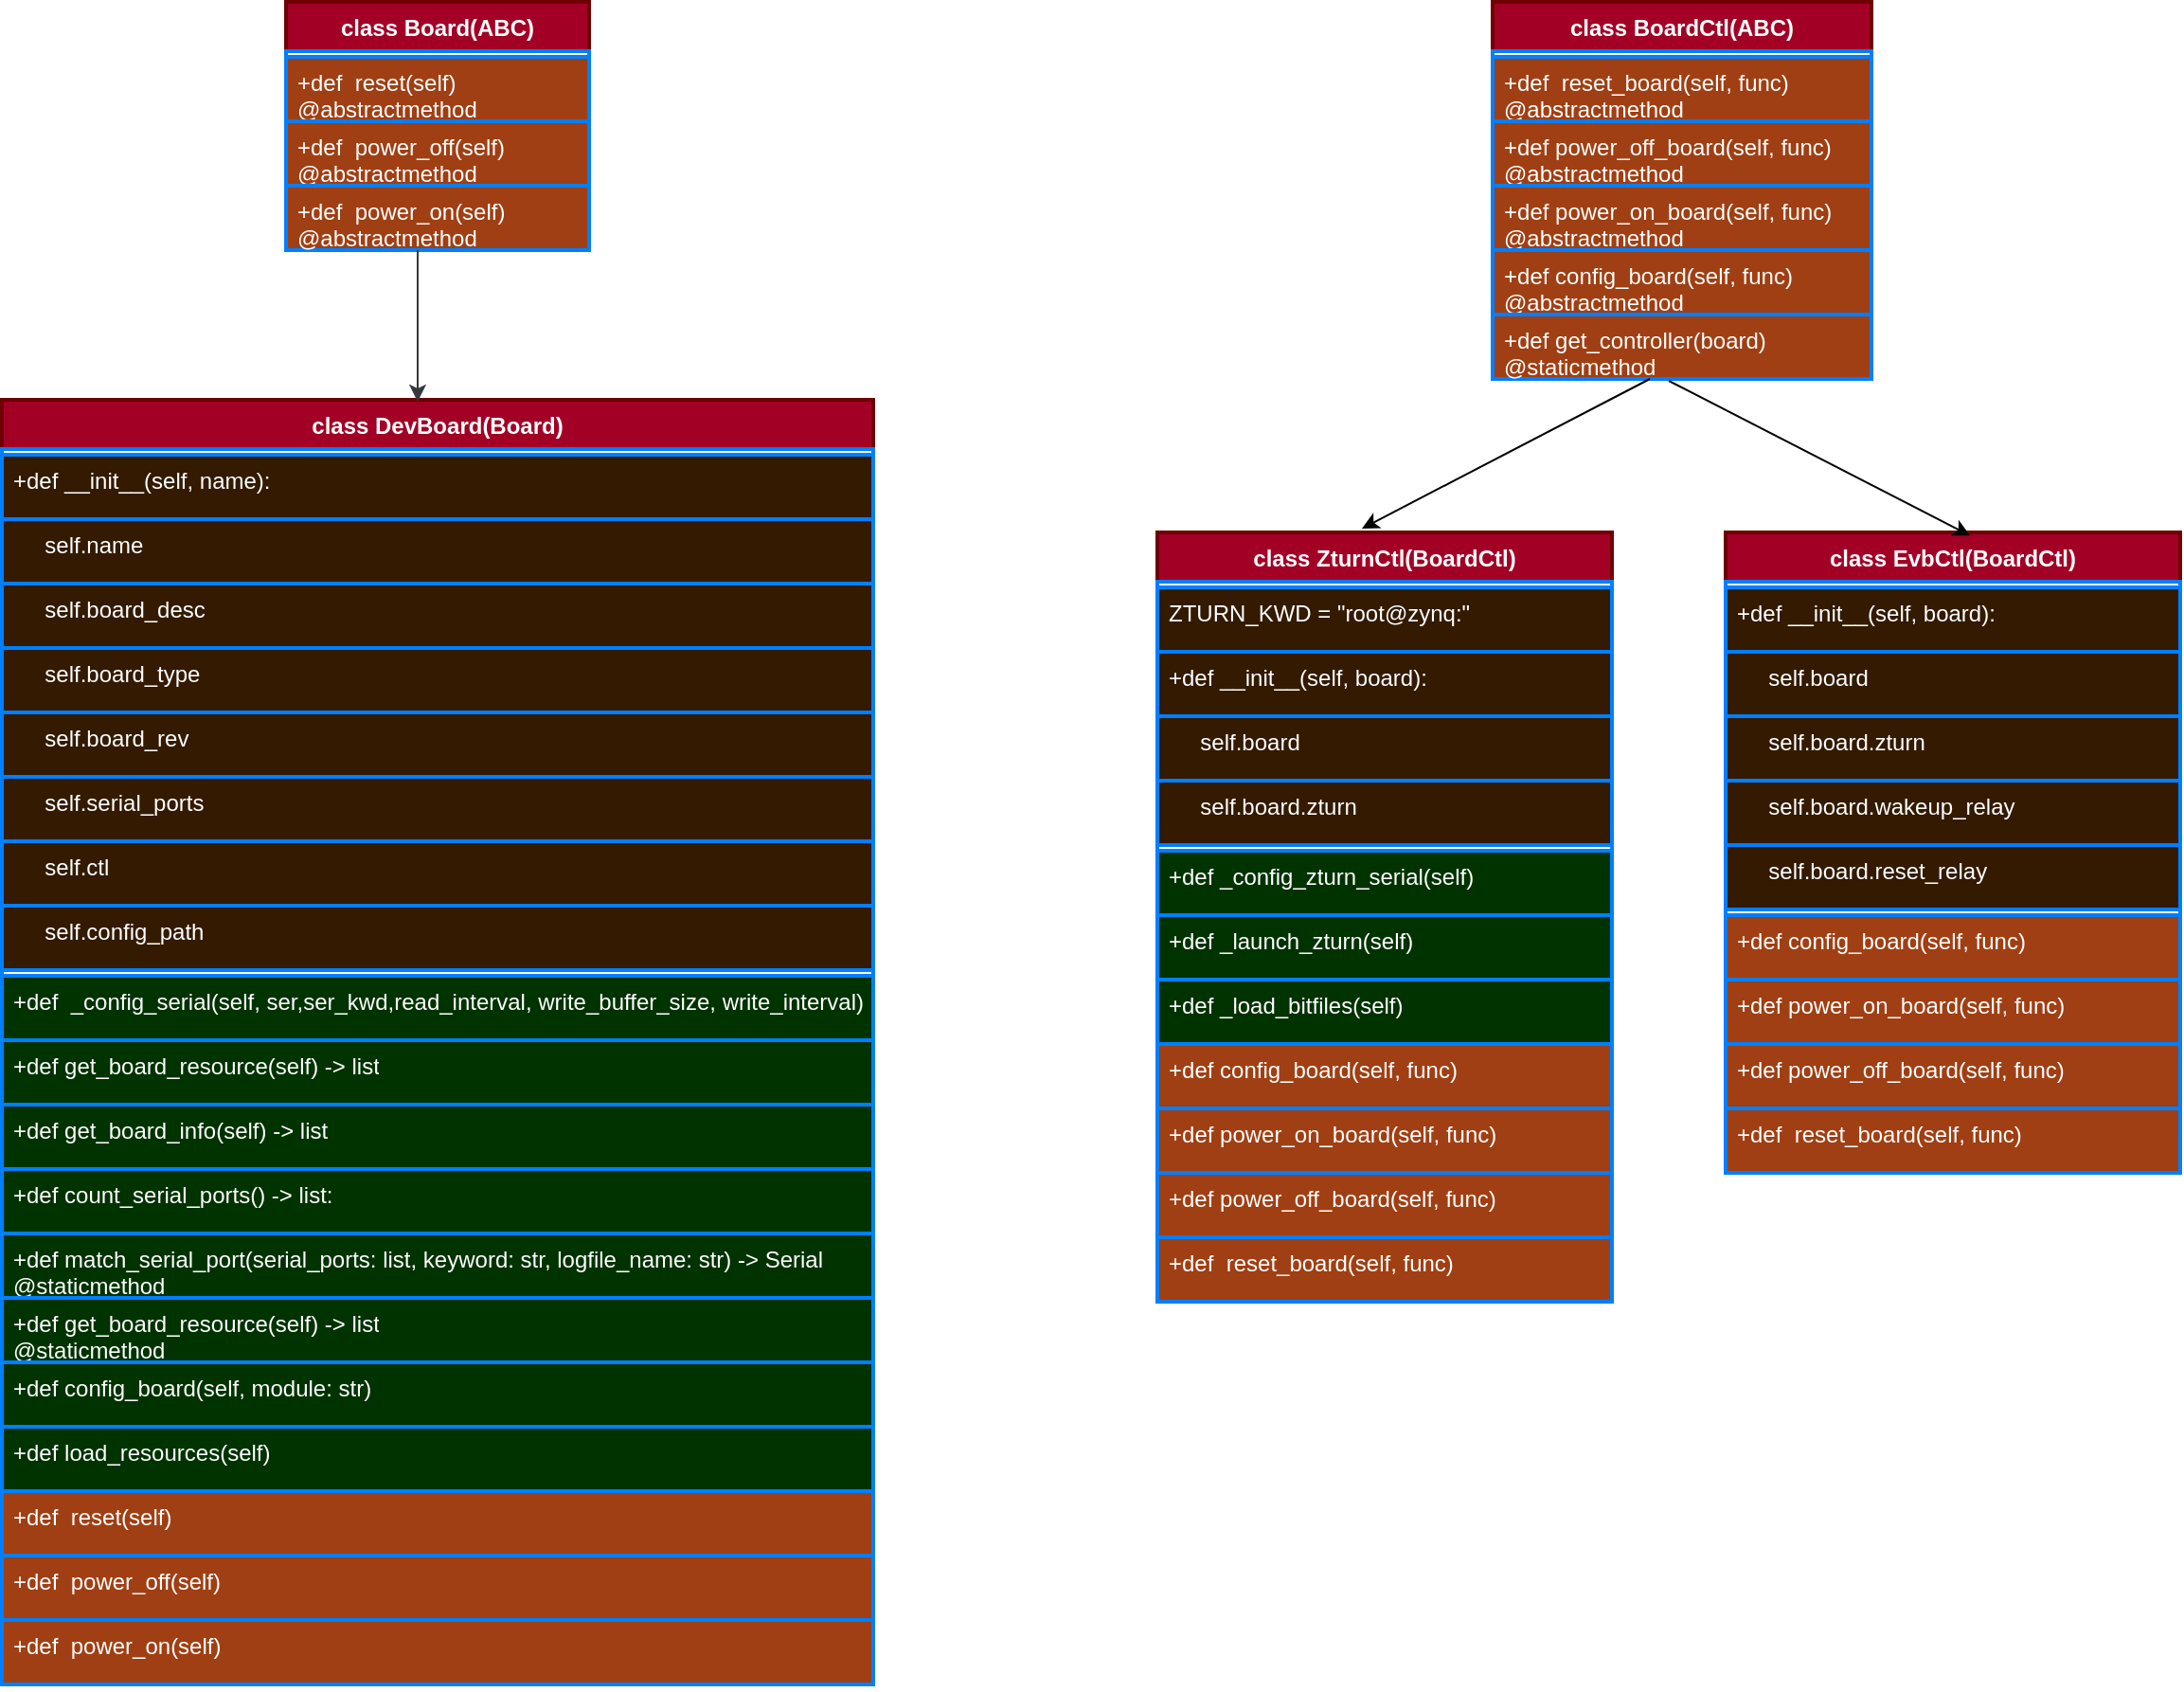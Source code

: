<mxfile version="22.1.16" type="github">
  <diagram id="C5RBs43oDa-KdzZeNtuy" name="Page-1">
    <mxGraphModel dx="2199" dy="745" grid="1" gridSize="10" guides="1" tooltips="1" connect="1" arrows="1" fold="1" page="1" pageScale="1" pageWidth="827" pageHeight="1169" math="0" shadow="0">
      <root>
        <mxCell id="WIyWlLk6GJQsqaUBKTNV-0" />
        <mxCell id="WIyWlLk6GJQsqaUBKTNV-1" parent="WIyWlLk6GJQsqaUBKTNV-0" />
        <mxCell id="do9_wxUMpQGBXien9zyn-5" value="class Board(ABC)" style="swimlane;fontStyle=1;align=center;verticalAlign=top;childLayout=stackLayout;horizontal=1;startSize=26;horizontalStack=0;resizeParent=1;resizeParentMax=0;resizeLast=0;collapsible=1;marginBottom=0;whiteSpace=wrap;html=1;fillColor=#a20025;fontColor=#ffffff;strokeColor=#6F0000;strokeWidth=2;" vertex="1" parent="WIyWlLk6GJQsqaUBKTNV-1">
          <mxGeometry x="-10" y="10" width="160" height="131" as="geometry" />
        </mxCell>
        <mxCell id="do9_wxUMpQGBXien9zyn-38" value="" style="text;strokeColor=#007FFF;fillColor=none;align=left;verticalAlign=top;spacingLeft=4;spacingRight=4;overflow=hidden;rotatable=0;points=[[0,0.5],[1,0.5]];portConstraint=eastwest;whiteSpace=wrap;html=1;strokeWidth=2;" vertex="1" parent="do9_wxUMpQGBXien9zyn-5">
          <mxGeometry y="26" width="160" height="3" as="geometry" />
        </mxCell>
        <mxCell id="do9_wxUMpQGBXien9zyn-6" value="+def&amp;nbsp; reset(self)&amp;nbsp; &amp;nbsp; &amp;nbsp; @abstractmethod" style="text;strokeColor=#007FFF;fillColor=#A03F13;align=left;verticalAlign=top;spacingLeft=4;spacingRight=4;overflow=hidden;rotatable=0;points=[[0,0.5],[1,0.5]];portConstraint=eastwest;whiteSpace=wrap;html=1;fontColor=#FFFFFF;strokeWidth=2;" vertex="1" parent="do9_wxUMpQGBXien9zyn-5">
          <mxGeometry y="29" width="160" height="34" as="geometry" />
        </mxCell>
        <mxCell id="do9_wxUMpQGBXien9zyn-11" value="+def&amp;nbsp;&amp;nbsp;power_off&lt;span style=&quot;background-color: initial;&quot;&gt;(self)&amp;nbsp; &amp;nbsp; &amp;nbsp; @abstractmethod&lt;/span&gt;" style="text;strokeColor=#007FFF;fillColor=#A03F13;align=left;verticalAlign=top;spacingLeft=4;spacingRight=4;overflow=hidden;rotatable=0;points=[[0,0.5],[1,0.5]];portConstraint=eastwest;whiteSpace=wrap;html=1;fontColor=#FFFFFF;strokeWidth=2;" vertex="1" parent="do9_wxUMpQGBXien9zyn-5">
          <mxGeometry y="63" width="160" height="34" as="geometry" />
        </mxCell>
        <mxCell id="do9_wxUMpQGBXien9zyn-12" value="+def&amp;nbsp;&amp;nbsp;power_on&lt;span style=&quot;background-color: initial;&quot;&gt;(self)&amp;nbsp; &amp;nbsp; &amp;nbsp; @abstractmethod&lt;/span&gt;" style="text;strokeColor=#007FFF;fillColor=#A03F13;align=left;verticalAlign=top;spacingLeft=4;spacingRight=4;overflow=hidden;rotatable=0;points=[[0,0.5],[1,0.5]];portConstraint=eastwest;whiteSpace=wrap;html=1;fontColor=#FFFFFF;strokeWidth=2;" vertex="1" parent="do9_wxUMpQGBXien9zyn-5">
          <mxGeometry y="97" width="160" height="34" as="geometry" />
        </mxCell>
        <mxCell id="do9_wxUMpQGBXien9zyn-14" value="class DevBoard(Board&lt;span style=&quot;background-color: initial;&quot;&gt;)&lt;/span&gt;" style="swimlane;fontStyle=1;align=center;verticalAlign=top;childLayout=stackLayout;horizontal=1;startSize=26;horizontalStack=0;resizeParent=1;resizeParentMax=0;resizeLast=0;collapsible=1;marginBottom=0;whiteSpace=wrap;html=1;fillColor=#a20025;fontColor=#ffffff;strokeColor=#6F0000;strokeWidth=2;" vertex="1" parent="WIyWlLk6GJQsqaUBKTNV-1">
          <mxGeometry x="-160" y="220" width="460" height="678" as="geometry">
            <mxRectangle x="100" y="230" width="170" height="30" as="alternateBounds" />
          </mxGeometry>
        </mxCell>
        <mxCell id="do9_wxUMpQGBXien9zyn-34" value="" style="text;strokeColor=#007FFF;fillColor=none;align=left;verticalAlign=top;spacingLeft=4;spacingRight=4;overflow=hidden;rotatable=0;points=[[0,0.5],[1,0.5]];portConstraint=eastwest;whiteSpace=wrap;html=1;strokeWidth=2;" vertex="1" parent="do9_wxUMpQGBXien9zyn-14">
          <mxGeometry y="26" width="460" height="3" as="geometry" />
        </mxCell>
        <mxCell id="do9_wxUMpQGBXien9zyn-15" value="+def __init__(self, name&lt;span style=&quot;background-color: initial;&quot;&gt;):&lt;/span&gt;" style="text;strokeColor=#007FFF;fillColor=#331A00;align=left;verticalAlign=top;spacingLeft=4;spacingRight=4;overflow=hidden;rotatable=0;points=[[0,0.5],[1,0.5]];portConstraint=eastwest;whiteSpace=wrap;html=1;fontColor=#ffffff;perimeterSpacing=0;strokeWidth=2;" vertex="1" parent="do9_wxUMpQGBXien9zyn-14">
          <mxGeometry y="29" width="460" height="34" as="geometry" />
        </mxCell>
        <mxCell id="do9_wxUMpQGBXien9zyn-19" value="&amp;nbsp; &amp;nbsp; &amp;nbsp;self.name" style="text;strokeColor=#007FFF;fillColor=#331A00;align=left;verticalAlign=top;spacingLeft=4;spacingRight=4;overflow=hidden;rotatable=0;points=[[0,0.5],[1,0.5]];portConstraint=eastwest;whiteSpace=wrap;html=1;fontColor=#ffffff;fillStyle=auto;gradientColor=none;strokeWidth=2;" vertex="1" parent="do9_wxUMpQGBXien9zyn-14">
          <mxGeometry y="63" width="460" height="34" as="geometry" />
        </mxCell>
        <mxCell id="do9_wxUMpQGBXien9zyn-24" value="&amp;nbsp; &amp;nbsp; &amp;nbsp;self.board_desc" style="text;strokeColor=#007FFF;fillColor=#331A00;align=left;verticalAlign=top;spacingLeft=4;spacingRight=4;overflow=hidden;rotatable=0;points=[[0,0.5],[1,0.5]];portConstraint=eastwest;whiteSpace=wrap;html=1;fontColor=#ffffff;strokeWidth=2;" vertex="1" parent="do9_wxUMpQGBXien9zyn-14">
          <mxGeometry y="97" width="460" height="34" as="geometry" />
        </mxCell>
        <mxCell id="do9_wxUMpQGBXien9zyn-23" value="&amp;nbsp; &amp;nbsp; &amp;nbsp;self.board_type" style="text;strokeColor=#007FFF;fillColor=#331A00;align=left;verticalAlign=top;spacingLeft=4;spacingRight=4;overflow=hidden;rotatable=0;points=[[0,0.5],[1,0.5]];portConstraint=eastwest;whiteSpace=wrap;html=1;fontColor=#ffffff;strokeWidth=2;" vertex="1" parent="do9_wxUMpQGBXien9zyn-14">
          <mxGeometry y="131" width="460" height="34" as="geometry" />
        </mxCell>
        <mxCell id="do9_wxUMpQGBXien9zyn-25" value="&amp;nbsp; &amp;nbsp; &amp;nbsp;self.board_rev" style="text;strokeColor=#007FFF;fillColor=#331A00;align=left;verticalAlign=top;spacingLeft=4;spacingRight=4;overflow=hidden;rotatable=0;points=[[0,0.5],[1,0.5]];portConstraint=eastwest;whiteSpace=wrap;html=1;fontColor=#ffffff;strokeWidth=2;" vertex="1" parent="do9_wxUMpQGBXien9zyn-14">
          <mxGeometry y="165" width="460" height="34" as="geometry" />
        </mxCell>
        <mxCell id="do9_wxUMpQGBXien9zyn-22" value="&amp;nbsp; &amp;nbsp; &amp;nbsp;self.serial_ports" style="text;strokeColor=#007FFF;fillColor=#331A00;align=left;verticalAlign=top;spacingLeft=4;spacingRight=4;overflow=hidden;rotatable=0;points=[[0,0.5],[1,0.5]];portConstraint=eastwest;whiteSpace=wrap;html=1;fontColor=#ffffff;strokeWidth=2;" vertex="1" parent="do9_wxUMpQGBXien9zyn-14">
          <mxGeometry y="199" width="460" height="34" as="geometry" />
        </mxCell>
        <mxCell id="do9_wxUMpQGBXien9zyn-21" value="&amp;nbsp; &amp;nbsp; &amp;nbsp;self.ctl" style="text;strokeColor=#007FFF;fillColor=#331A00;align=left;verticalAlign=top;spacingLeft=4;spacingRight=4;overflow=hidden;rotatable=0;points=[[0,0.5],[1,0.5]];portConstraint=eastwest;whiteSpace=wrap;html=1;fontColor=#ffffff;strokeWidth=2;" vertex="1" parent="do9_wxUMpQGBXien9zyn-14">
          <mxGeometry y="233" width="460" height="34" as="geometry" />
        </mxCell>
        <mxCell id="do9_wxUMpQGBXien9zyn-26" value="&amp;nbsp; &amp;nbsp; &amp;nbsp;self.config_path" style="text;strokeColor=#007FFF;fillColor=#331A00;align=left;verticalAlign=top;spacingLeft=4;spacingRight=4;overflow=hidden;rotatable=0;points=[[0,0.5],[1,0.5]];portConstraint=eastwest;whiteSpace=wrap;html=1;fontColor=#ffffff;strokeWidth=2;" vertex="1" parent="do9_wxUMpQGBXien9zyn-14">
          <mxGeometry y="267" width="460" height="34" as="geometry" />
        </mxCell>
        <mxCell id="do9_wxUMpQGBXien9zyn-33" value="" style="text;strokeColor=#007FFF;fillColor=none;align=left;verticalAlign=top;spacingLeft=4;spacingRight=4;overflow=hidden;rotatable=0;points=[[0,0.5],[1,0.5]];portConstraint=eastwest;whiteSpace=wrap;html=1;strokeWidth=2;spacing=1;" vertex="1" parent="do9_wxUMpQGBXien9zyn-14">
          <mxGeometry y="301" width="460" height="3" as="geometry" />
        </mxCell>
        <mxCell id="do9_wxUMpQGBXien9zyn-16" value="+def&amp;nbsp;&amp;nbsp;_config_serial(self, ser,ser_kwd,read_interval, write_buffer_size,&amp;nbsp;&lt;span style=&quot;background-color: initial;&quot;&gt;write_interval)&lt;/span&gt;&lt;span style=&quot;background-color: initial;&quot;&gt;&lt;br&gt;&lt;/span&gt;" style="text;strokeColor=#007FFF;fillColor=#003300;align=left;verticalAlign=top;spacingLeft=4;spacingRight=4;overflow=hidden;rotatable=0;points=[[0,0.5],[1,0.5]];portConstraint=eastwest;whiteSpace=wrap;html=1;fontColor=#FFFFFF;strokeWidth=2;" vertex="1" parent="do9_wxUMpQGBXien9zyn-14">
          <mxGeometry y="304" width="460" height="34" as="geometry" />
        </mxCell>
        <mxCell id="do9_wxUMpQGBXien9zyn-28" value="+def get_board_resource(self) -&amp;gt; list" style="text;strokeColor=#007FFF;fillColor=#003300;align=left;verticalAlign=top;spacingLeft=4;spacingRight=4;overflow=hidden;rotatable=0;points=[[0,0.5],[1,0.5]];portConstraint=eastwest;whiteSpace=wrap;html=1;fontColor=#FFFFFF;strokeWidth=2;" vertex="1" parent="do9_wxUMpQGBXien9zyn-14">
          <mxGeometry y="338" width="460" height="34" as="geometry" />
        </mxCell>
        <mxCell id="do9_wxUMpQGBXien9zyn-17" value="+def get_board_info(self) -&amp;gt; list" style="text;strokeColor=#007FFF;fillColor=#003300;align=left;verticalAlign=top;spacingLeft=4;spacingRight=4;overflow=hidden;rotatable=0;points=[[0,0.5],[1,0.5]];portConstraint=eastwest;whiteSpace=wrap;html=1;fontColor=#FFFFFF;labelBackgroundColor=none;labelBorderColor=none;strokeWidth=2;" vertex="1" parent="do9_wxUMpQGBXien9zyn-14">
          <mxGeometry y="372" width="460" height="34" as="geometry" />
        </mxCell>
        <mxCell id="do9_wxUMpQGBXien9zyn-30" value="+def count_serial_ports() -&amp;gt; list:" style="text;strokeColor=#007FFF;fillColor=#003300;align=left;verticalAlign=top;spacingLeft=4;spacingRight=4;overflow=hidden;rotatable=0;points=[[0,0.5],[1,0.5]];portConstraint=eastwest;whiteSpace=wrap;html=1;fontColor=#FFFFFF;strokeWidth=2;" vertex="1" parent="do9_wxUMpQGBXien9zyn-14">
          <mxGeometry y="406" width="460" height="34" as="geometry" />
        </mxCell>
        <mxCell id="do9_wxUMpQGBXien9zyn-31" value="&lt;div&gt;+def match_serial_port(serial_ports: list, keyword: str, logfile_name: str) -&amp;gt; Serial&lt;/div&gt;&lt;div&gt;@staticmethod&lt;br&gt;&lt;/div&gt;" style="text;strokeColor=#007FFF;fillColor=#003300;align=left;verticalAlign=top;spacingLeft=4;spacingRight=4;overflow=hidden;rotatable=0;points=[[0,0.5],[1,0.5]];portConstraint=eastwest;whiteSpace=wrap;html=1;fontColor=#FFFFFF;strokeWidth=2;" vertex="1" parent="do9_wxUMpQGBXien9zyn-14">
          <mxGeometry y="440" width="460" height="34" as="geometry" />
        </mxCell>
        <mxCell id="do9_wxUMpQGBXien9zyn-32" value="+def get_board_resource(self) -&amp;gt; list&lt;br&gt;@staticmethod" style="text;strokeColor=#007FFF;fillColor=#003300;align=left;verticalAlign=top;spacingLeft=4;spacingRight=4;overflow=hidden;rotatable=0;points=[[0,0.5],[1,0.5]];portConstraint=eastwest;whiteSpace=wrap;html=1;fontColor=#FFFFFF;strokeWidth=2;" vertex="1" parent="do9_wxUMpQGBXien9zyn-14">
          <mxGeometry y="474" width="460" height="34" as="geometry" />
        </mxCell>
        <mxCell id="do9_wxUMpQGBXien9zyn-39" value="+def config_board(self, module: str)" style="text;strokeColor=#007FFF;fillColor=#003300;align=left;verticalAlign=top;spacingLeft=4;spacingRight=4;overflow=hidden;rotatable=0;points=[[0,0.5],[1,0.5]];portConstraint=eastwest;whiteSpace=wrap;html=1;fontColor=#FFFFFF;strokeWidth=2;" vertex="1" parent="do9_wxUMpQGBXien9zyn-14">
          <mxGeometry y="508" width="460" height="34" as="geometry" />
        </mxCell>
        <mxCell id="do9_wxUMpQGBXien9zyn-40" value="+def load_resources(self)" style="text;strokeColor=#007FFF;fillColor=#003300;align=left;verticalAlign=top;spacingLeft=4;spacingRight=4;overflow=hidden;rotatable=0;points=[[0,0.5],[1,0.5]];portConstraint=eastwest;whiteSpace=wrap;html=1;fontColor=#FFFFFF;strokeWidth=2;" vertex="1" parent="do9_wxUMpQGBXien9zyn-14">
          <mxGeometry y="542" width="460" height="34" as="geometry" />
        </mxCell>
        <mxCell id="do9_wxUMpQGBXien9zyn-37" value="&lt;div&gt;+def&amp;nbsp; reset(self)&lt;br&gt;&lt;/div&gt;" style="text;strokeColor=#007FFF;fillColor=#A03F13;align=left;verticalAlign=top;spacingLeft=4;spacingRight=4;overflow=hidden;rotatable=0;points=[[0,0.5],[1,0.5]];portConstraint=eastwest;whiteSpace=wrap;html=1;fontColor=#FFFFFF;strokeWidth=2;" vertex="1" parent="do9_wxUMpQGBXien9zyn-14">
          <mxGeometry y="576" width="460" height="34" as="geometry" />
        </mxCell>
        <mxCell id="do9_wxUMpQGBXien9zyn-36" value="&lt;div&gt;+def&amp;nbsp;&amp;nbsp;power_off(self)&lt;br&gt;&lt;/div&gt;" style="text;strokeColor=#007FFF;fillColor=#A03F13;align=left;verticalAlign=top;spacingLeft=4;spacingRight=4;overflow=hidden;rotatable=0;points=[[0,0.5],[1,0.5]];portConstraint=eastwest;whiteSpace=wrap;html=1;fontColor=#FFFFFF;strokeWidth=2;" vertex="1" parent="do9_wxUMpQGBXien9zyn-14">
          <mxGeometry y="610" width="460" height="34" as="geometry" />
        </mxCell>
        <mxCell id="do9_wxUMpQGBXien9zyn-35" value="&lt;div&gt;+def&amp;nbsp;&amp;nbsp;power_on(self)&lt;br&gt;&lt;/div&gt;" style="text;strokeColor=#007FFF;fillColor=#A03F13;align=left;verticalAlign=top;spacingLeft=4;spacingRight=4;overflow=hidden;rotatable=0;points=[[0,0.5],[1,0.5]];portConstraint=eastwest;whiteSpace=wrap;html=1;fontColor=#FFFFFF;strokeWidth=2;" vertex="1" parent="do9_wxUMpQGBXien9zyn-14">
          <mxGeometry y="644" width="460" height="34" as="geometry" />
        </mxCell>
        <mxCell id="do9_wxUMpQGBXien9zyn-18" value="" style="endArrow=classic;html=1;rounded=0;fillColor=#f9f7ed;strokeColor=#36393d;" edge="1" parent="WIyWlLk6GJQsqaUBKTNV-1">
          <mxGeometry width="50" height="50" relative="1" as="geometry">
            <mxPoint x="59.5" y="141" as="sourcePoint" />
            <mxPoint x="59.5" y="221" as="targetPoint" />
          </mxGeometry>
        </mxCell>
        <mxCell id="do9_wxUMpQGBXien9zyn-41" value="class BoardCtl(ABC)" style="swimlane;fontStyle=1;align=center;verticalAlign=top;childLayout=stackLayout;horizontal=1;startSize=26;horizontalStack=0;resizeParent=1;resizeParentMax=0;resizeLast=0;collapsible=1;marginBottom=0;whiteSpace=wrap;html=1;fillColor=#a20025;fontColor=#ffffff;strokeColor=#6F0000;strokeWidth=2;" vertex="1" parent="WIyWlLk6GJQsqaUBKTNV-1">
          <mxGeometry x="627" y="10" width="200" height="199" as="geometry" />
        </mxCell>
        <mxCell id="do9_wxUMpQGBXien9zyn-42" value="" style="text;strokeColor=#007FFF;fillColor=none;align=left;verticalAlign=top;spacingLeft=4;spacingRight=4;overflow=hidden;rotatable=0;points=[[0,0.5],[1,0.5]];portConstraint=eastwest;whiteSpace=wrap;html=1;strokeWidth=2;" vertex="1" parent="do9_wxUMpQGBXien9zyn-41">
          <mxGeometry y="26" width="200" height="3" as="geometry" />
        </mxCell>
        <mxCell id="do9_wxUMpQGBXien9zyn-43" value="+def&amp;nbsp; reset_board(self, func)&amp;nbsp; &amp;nbsp; &amp;nbsp; @abstractmethod" style="text;strokeColor=#007FFF;fillColor=#A03F13;align=left;verticalAlign=top;spacingLeft=4;spacingRight=4;overflow=hidden;rotatable=0;points=[[0,0.5],[1,0.5]];portConstraint=eastwest;whiteSpace=wrap;html=1;fontColor=#FFFFFF;strokeWidth=2;" vertex="1" parent="do9_wxUMpQGBXien9zyn-41">
          <mxGeometry y="29" width="200" height="34" as="geometry" />
        </mxCell>
        <mxCell id="do9_wxUMpQGBXien9zyn-44" value="+def power_off_board(self, func)&amp;nbsp;&amp;nbsp; &amp;nbsp; @abstractmethod" style="text;strokeColor=#007FFF;fillColor=#A03F13;align=left;verticalAlign=top;spacingLeft=4;spacingRight=4;overflow=hidden;rotatable=0;points=[[0,0.5],[1,0.5]];portConstraint=eastwest;whiteSpace=wrap;html=1;fontColor=#FFFFFF;strokeWidth=2;" vertex="1" parent="do9_wxUMpQGBXien9zyn-41">
          <mxGeometry y="63" width="200" height="34" as="geometry" />
        </mxCell>
        <mxCell id="do9_wxUMpQGBXien9zyn-47" value="+&lt;span style=&quot;background-color: initial;&quot;&gt;def power_on_board(self, func)&amp;nbsp;&amp;nbsp; &amp;nbsp; @abstractmethod&lt;/span&gt;" style="text;strokeColor=#007FFF;fillColor=#A03F13;align=left;verticalAlign=top;spacingLeft=4;spacingRight=4;overflow=hidden;rotatable=0;points=[[0,0.5],[1,0.5]];portConstraint=eastwest;whiteSpace=wrap;html=1;fontColor=#FFFFFF;strokeWidth=2;" vertex="1" parent="do9_wxUMpQGBXien9zyn-41">
          <mxGeometry y="97" width="200" height="34" as="geometry" />
        </mxCell>
        <mxCell id="do9_wxUMpQGBXien9zyn-45" value="+&lt;span style=&quot;background-color: initial;&quot;&gt;def config_board(self, func)&amp;nbsp;&amp;nbsp; &amp;nbsp; @abstractmethod&lt;/span&gt;" style="text;strokeColor=#007FFF;fillColor=#A03F13;align=left;verticalAlign=top;spacingLeft=4;spacingRight=4;overflow=hidden;rotatable=0;points=[[0,0.5],[1,0.5]];portConstraint=eastwest;whiteSpace=wrap;html=1;fontColor=#FFFFFF;strokeWidth=2;" vertex="1" parent="do9_wxUMpQGBXien9zyn-41">
          <mxGeometry y="131" width="200" height="34" as="geometry" />
        </mxCell>
        <mxCell id="do9_wxUMpQGBXien9zyn-74" value="&lt;div&gt;&lt;span style=&quot;background-color: initial;&quot;&gt;+def get_controller(board)&lt;/span&gt;&lt;/div&gt;&lt;div&gt;@staticmethod&lt;span style=&quot;background-color: initial;&quot;&gt;&lt;br&gt;&lt;/span&gt;&lt;/div&gt;&lt;div&gt;&lt;br&gt;&lt;/div&gt;" style="text;strokeColor=#007FFF;fillColor=#A03F13;align=left;verticalAlign=top;spacingLeft=4;spacingRight=4;overflow=hidden;rotatable=0;points=[[0,0.5],[1,0.5]];portConstraint=eastwest;whiteSpace=wrap;html=1;fontColor=#FFFFFF;strokeWidth=2;" vertex="1" parent="do9_wxUMpQGBXien9zyn-41">
          <mxGeometry y="165" width="200" height="34" as="geometry" />
        </mxCell>
        <mxCell id="do9_wxUMpQGBXien9zyn-48" value="class ZturnCtl(BoardCtl)" style="swimlane;fontStyle=1;align=center;verticalAlign=top;childLayout=stackLayout;horizontal=1;startSize=26;horizontalStack=0;resizeParent=1;resizeParentMax=0;resizeLast=0;collapsible=1;marginBottom=0;whiteSpace=wrap;html=1;fillColor=#a20025;fontColor=#ffffff;strokeColor=#6F0000;strokeWidth=2;" vertex="1" parent="WIyWlLk6GJQsqaUBKTNV-1">
          <mxGeometry x="450" y="290" width="240" height="406" as="geometry">
            <mxRectangle x="100" y="230" width="170" height="30" as="alternateBounds" />
          </mxGeometry>
        </mxCell>
        <mxCell id="do9_wxUMpQGBXien9zyn-49" value="" style="text;strokeColor=#007FFF;fillColor=none;align=left;verticalAlign=top;spacingLeft=4;spacingRight=4;overflow=hidden;rotatable=0;points=[[0,0.5],[1,0.5]];portConstraint=eastwest;whiteSpace=wrap;html=1;strokeWidth=2;" vertex="1" parent="do9_wxUMpQGBXien9zyn-48">
          <mxGeometry y="26" width="240" height="3" as="geometry" />
        </mxCell>
        <mxCell id="do9_wxUMpQGBXien9zyn-52" value="ZTURN_KWD = &quot;root@zynq:&quot;" style="text;strokeColor=#007FFF;fillColor=#331A00;align=left;verticalAlign=top;spacingLeft=4;spacingRight=4;overflow=hidden;rotatable=0;points=[[0,0.5],[1,0.5]];portConstraint=eastwest;whiteSpace=wrap;html=1;fontColor=#ffffff;strokeWidth=2;" vertex="1" parent="do9_wxUMpQGBXien9zyn-48">
          <mxGeometry y="29" width="240" height="34" as="geometry" />
        </mxCell>
        <mxCell id="do9_wxUMpQGBXien9zyn-50" value="+def __init__(self, board&lt;span style=&quot;background-color: initial;&quot;&gt;):&lt;/span&gt;" style="text;strokeColor=#007FFF;fillColor=#331A00;align=left;verticalAlign=top;spacingLeft=4;spacingRight=4;overflow=hidden;rotatable=0;points=[[0,0.5],[1,0.5]];portConstraint=eastwest;whiteSpace=wrap;html=1;fontColor=#ffffff;perimeterSpacing=0;strokeWidth=2;" vertex="1" parent="do9_wxUMpQGBXien9zyn-48">
          <mxGeometry y="63" width="240" height="34" as="geometry" />
        </mxCell>
        <mxCell id="do9_wxUMpQGBXien9zyn-51" value="&amp;nbsp; &amp;nbsp; &amp;nbsp;self.board" style="text;strokeColor=#007FFF;fillColor=#331A00;align=left;verticalAlign=top;spacingLeft=4;spacingRight=4;overflow=hidden;rotatable=0;points=[[0,0.5],[1,0.5]];portConstraint=eastwest;whiteSpace=wrap;html=1;fontColor=#ffffff;fillStyle=auto;gradientColor=none;strokeWidth=2;" vertex="1" parent="do9_wxUMpQGBXien9zyn-48">
          <mxGeometry y="97" width="240" height="34" as="geometry" />
        </mxCell>
        <mxCell id="do9_wxUMpQGBXien9zyn-53" value="&amp;nbsp; &amp;nbsp; &amp;nbsp;self.board.zturn" style="text;strokeColor=#007FFF;fillColor=#331A00;align=left;verticalAlign=top;spacingLeft=4;spacingRight=4;overflow=hidden;rotatable=0;points=[[0,0.5],[1,0.5]];portConstraint=eastwest;whiteSpace=wrap;html=1;fontColor=#ffffff;strokeWidth=2;" vertex="1" parent="do9_wxUMpQGBXien9zyn-48">
          <mxGeometry y="131" width="240" height="34" as="geometry" />
        </mxCell>
        <mxCell id="do9_wxUMpQGBXien9zyn-58" value="" style="text;strokeColor=#007FFF;fillColor=none;align=left;verticalAlign=top;spacingLeft=4;spacingRight=4;overflow=hidden;rotatable=0;points=[[0,0.5],[1,0.5]];portConstraint=eastwest;whiteSpace=wrap;html=1;strokeWidth=2;spacing=1;" vertex="1" parent="do9_wxUMpQGBXien9zyn-48">
          <mxGeometry y="165" width="240" height="3" as="geometry" />
        </mxCell>
        <mxCell id="do9_wxUMpQGBXien9zyn-59" value="+def _config_zturn_serial&lt;span style=&quot;background-color: initial;&quot;&gt;(self)&lt;br&gt;&lt;/span&gt;" style="text;strokeColor=#007FFF;fillColor=#003300;align=left;verticalAlign=top;spacingLeft=4;spacingRight=4;overflow=hidden;rotatable=0;points=[[0,0.5],[1,0.5]];portConstraint=eastwest;whiteSpace=wrap;html=1;fontColor=#FFFFFF;strokeWidth=2;" vertex="1" parent="do9_wxUMpQGBXien9zyn-48">
          <mxGeometry y="168" width="240" height="34" as="geometry" />
        </mxCell>
        <mxCell id="do9_wxUMpQGBXien9zyn-60" value="+def _launch_zturn(self)" style="text;strokeColor=#007FFF;fillColor=#003300;align=left;verticalAlign=top;spacingLeft=4;spacingRight=4;overflow=hidden;rotatable=0;points=[[0,0.5],[1,0.5]];portConstraint=eastwest;whiteSpace=wrap;html=1;fontColor=#FFFFFF;strokeWidth=2;" vertex="1" parent="do9_wxUMpQGBXien9zyn-48">
          <mxGeometry y="202" width="240" height="34" as="geometry" />
        </mxCell>
        <mxCell id="do9_wxUMpQGBXien9zyn-61" value="+def _load_bitfiles(self)" style="text;strokeColor=#007FFF;fillColor=#003300;align=left;verticalAlign=top;spacingLeft=4;spacingRight=4;overflow=hidden;rotatable=0;points=[[0,0.5],[1,0.5]];portConstraint=eastwest;whiteSpace=wrap;html=1;fontColor=#FFFFFF;labelBackgroundColor=none;labelBorderColor=none;strokeWidth=2;" vertex="1" parent="do9_wxUMpQGBXien9zyn-48">
          <mxGeometry y="236" width="240" height="34" as="geometry" />
        </mxCell>
        <mxCell id="do9_wxUMpQGBXien9zyn-73" value="+&lt;span style=&quot;background-color: initial;&quot;&gt;def config_board(self, func)&lt;/span&gt;" style="text;strokeColor=#007FFF;fillColor=#A03F13;align=left;verticalAlign=top;spacingLeft=4;spacingRight=4;overflow=hidden;rotatable=0;points=[[0,0.5],[1,0.5]];portConstraint=eastwest;whiteSpace=wrap;html=1;fontColor=#FFFFFF;strokeWidth=2;" vertex="1" parent="do9_wxUMpQGBXien9zyn-48">
          <mxGeometry y="270" width="240" height="34" as="geometry" />
        </mxCell>
        <mxCell id="do9_wxUMpQGBXien9zyn-72" value="+&lt;span style=&quot;background-color: initial;&quot;&gt;def power_on_board(self, func)&lt;/span&gt;" style="text;strokeColor=#007FFF;fillColor=#A03F13;align=left;verticalAlign=top;spacingLeft=4;spacingRight=4;overflow=hidden;rotatable=0;points=[[0,0.5],[1,0.5]];portConstraint=eastwest;whiteSpace=wrap;html=1;fontColor=#FFFFFF;strokeWidth=2;" vertex="1" parent="do9_wxUMpQGBXien9zyn-48">
          <mxGeometry y="304" width="240" height="34" as="geometry" />
        </mxCell>
        <mxCell id="do9_wxUMpQGBXien9zyn-71" value="+def power_off_board(self, func)" style="text;strokeColor=#007FFF;fillColor=#A03F13;align=left;verticalAlign=top;spacingLeft=4;spacingRight=4;overflow=hidden;rotatable=0;points=[[0,0.5],[1,0.5]];portConstraint=eastwest;whiteSpace=wrap;html=1;fontColor=#FFFFFF;strokeWidth=2;" vertex="1" parent="do9_wxUMpQGBXien9zyn-48">
          <mxGeometry y="338" width="240" height="34" as="geometry" />
        </mxCell>
        <mxCell id="do9_wxUMpQGBXien9zyn-70" value="+def&amp;nbsp; reset_board(self, func)" style="text;strokeColor=#007FFF;fillColor=#A03F13;align=left;verticalAlign=top;spacingLeft=4;spacingRight=4;overflow=hidden;rotatable=0;points=[[0,0.5],[1,0.5]];portConstraint=eastwest;whiteSpace=wrap;html=1;fontColor=#FFFFFF;strokeWidth=2;" vertex="1" parent="do9_wxUMpQGBXien9zyn-48">
          <mxGeometry y="372" width="240" height="34" as="geometry" />
        </mxCell>
        <mxCell id="do9_wxUMpQGBXien9zyn-75" value="class EvbCtl(BoardCtl)" style="swimlane;fontStyle=1;align=center;verticalAlign=top;childLayout=stackLayout;horizontal=1;startSize=26;horizontalStack=0;resizeParent=1;resizeParentMax=0;resizeLast=0;collapsible=1;marginBottom=0;whiteSpace=wrap;html=1;fillColor=#a20025;fontColor=#ffffff;strokeColor=#6F0000;strokeWidth=2;" vertex="1" parent="WIyWlLk6GJQsqaUBKTNV-1">
          <mxGeometry x="750" y="290" width="240" height="338" as="geometry">
            <mxRectangle x="100" y="230" width="170" height="30" as="alternateBounds" />
          </mxGeometry>
        </mxCell>
        <mxCell id="do9_wxUMpQGBXien9zyn-76" value="" style="text;strokeColor=#007FFF;fillColor=none;align=left;verticalAlign=top;spacingLeft=4;spacingRight=4;overflow=hidden;rotatable=0;points=[[0,0.5],[1,0.5]];portConstraint=eastwest;whiteSpace=wrap;html=1;strokeWidth=2;" vertex="1" parent="do9_wxUMpQGBXien9zyn-75">
          <mxGeometry y="26" width="240" height="3" as="geometry" />
        </mxCell>
        <mxCell id="do9_wxUMpQGBXien9zyn-78" value="+def __init__(self, board&lt;span style=&quot;background-color: initial;&quot;&gt;):&lt;/span&gt;" style="text;strokeColor=#007FFF;fillColor=#331A00;align=left;verticalAlign=top;spacingLeft=4;spacingRight=4;overflow=hidden;rotatable=0;points=[[0,0.5],[1,0.5]];portConstraint=eastwest;whiteSpace=wrap;html=1;fontColor=#ffffff;perimeterSpacing=0;strokeWidth=2;" vertex="1" parent="do9_wxUMpQGBXien9zyn-75">
          <mxGeometry y="29" width="240" height="34" as="geometry" />
        </mxCell>
        <mxCell id="do9_wxUMpQGBXien9zyn-79" value="&amp;nbsp; &amp;nbsp; &amp;nbsp;self.board" style="text;strokeColor=#007FFF;fillColor=#331A00;align=left;verticalAlign=top;spacingLeft=4;spacingRight=4;overflow=hidden;rotatable=0;points=[[0,0.5],[1,0.5]];portConstraint=eastwest;whiteSpace=wrap;html=1;fontColor=#ffffff;fillStyle=auto;gradientColor=none;strokeWidth=2;" vertex="1" parent="do9_wxUMpQGBXien9zyn-75">
          <mxGeometry y="63" width="240" height="34" as="geometry" />
        </mxCell>
        <mxCell id="do9_wxUMpQGBXien9zyn-89" value="&amp;nbsp; &amp;nbsp; &amp;nbsp;self.board.zturn" style="text;strokeColor=#007FFF;fillColor=#331A00;align=left;verticalAlign=top;spacingLeft=4;spacingRight=4;overflow=hidden;rotatable=0;points=[[0,0.5],[1,0.5]];portConstraint=eastwest;whiteSpace=wrap;html=1;fontColor=#ffffff;strokeWidth=2;" vertex="1" parent="do9_wxUMpQGBXien9zyn-75">
          <mxGeometry y="97" width="240" height="34" as="geometry" />
        </mxCell>
        <mxCell id="do9_wxUMpQGBXien9zyn-80" value="&amp;nbsp; &amp;nbsp; &amp;nbsp;self.board.wakeup_relay" style="text;strokeColor=#007FFF;fillColor=#331A00;align=left;verticalAlign=top;spacingLeft=4;spacingRight=4;overflow=hidden;rotatable=0;points=[[0,0.5],[1,0.5]];portConstraint=eastwest;whiteSpace=wrap;html=1;fontColor=#ffffff;strokeWidth=2;" vertex="1" parent="do9_wxUMpQGBXien9zyn-75">
          <mxGeometry y="131" width="240" height="34" as="geometry" />
        </mxCell>
        <mxCell id="do9_wxUMpQGBXien9zyn-90" value="&amp;nbsp; &amp;nbsp; &amp;nbsp;self.board.reset_relay" style="text;strokeColor=#007FFF;fillColor=#331A00;align=left;verticalAlign=top;spacingLeft=4;spacingRight=4;overflow=hidden;rotatable=0;points=[[0,0.5],[1,0.5]];portConstraint=eastwest;whiteSpace=wrap;html=1;fontColor=#ffffff;strokeWidth=2;" vertex="1" parent="do9_wxUMpQGBXien9zyn-75">
          <mxGeometry y="165" width="240" height="34" as="geometry" />
        </mxCell>
        <mxCell id="do9_wxUMpQGBXien9zyn-81" value="" style="text;strokeColor=#007FFF;fillColor=none;align=left;verticalAlign=top;spacingLeft=4;spacingRight=4;overflow=hidden;rotatable=0;points=[[0,0.5],[1,0.5]];portConstraint=eastwest;whiteSpace=wrap;html=1;strokeWidth=2;spacing=1;" vertex="1" parent="do9_wxUMpQGBXien9zyn-75">
          <mxGeometry y="199" width="240" height="3" as="geometry" />
        </mxCell>
        <mxCell id="do9_wxUMpQGBXien9zyn-85" value="+&lt;span style=&quot;background-color: initial;&quot;&gt;def config_board(self, func)&lt;/span&gt;" style="text;strokeColor=#007FFF;fillColor=#A03F13;align=left;verticalAlign=top;spacingLeft=4;spacingRight=4;overflow=hidden;rotatable=0;points=[[0,0.5],[1,0.5]];portConstraint=eastwest;whiteSpace=wrap;html=1;fontColor=#FFFFFF;strokeWidth=2;" vertex="1" parent="do9_wxUMpQGBXien9zyn-75">
          <mxGeometry y="202" width="240" height="34" as="geometry" />
        </mxCell>
        <mxCell id="do9_wxUMpQGBXien9zyn-86" value="+&lt;span style=&quot;background-color: initial;&quot;&gt;def power_on_board(self, func)&lt;/span&gt;" style="text;strokeColor=#007FFF;fillColor=#A03F13;align=left;verticalAlign=top;spacingLeft=4;spacingRight=4;overflow=hidden;rotatable=0;points=[[0,0.5],[1,0.5]];portConstraint=eastwest;whiteSpace=wrap;html=1;fontColor=#FFFFFF;strokeWidth=2;" vertex="1" parent="do9_wxUMpQGBXien9zyn-75">
          <mxGeometry y="236" width="240" height="34" as="geometry" />
        </mxCell>
        <mxCell id="do9_wxUMpQGBXien9zyn-87" value="+def power_off_board(self, func)" style="text;strokeColor=#007FFF;fillColor=#A03F13;align=left;verticalAlign=top;spacingLeft=4;spacingRight=4;overflow=hidden;rotatable=0;points=[[0,0.5],[1,0.5]];portConstraint=eastwest;whiteSpace=wrap;html=1;fontColor=#FFFFFF;strokeWidth=2;" vertex="1" parent="do9_wxUMpQGBXien9zyn-75">
          <mxGeometry y="270" width="240" height="34" as="geometry" />
        </mxCell>
        <mxCell id="do9_wxUMpQGBXien9zyn-88" value="+def&amp;nbsp; reset_board(self, func)" style="text;strokeColor=#007FFF;fillColor=#A03F13;align=left;verticalAlign=top;spacingLeft=4;spacingRight=4;overflow=hidden;rotatable=0;points=[[0,0.5],[1,0.5]];portConstraint=eastwest;whiteSpace=wrap;html=1;fontColor=#FFFFFF;strokeWidth=2;" vertex="1" parent="do9_wxUMpQGBXien9zyn-75">
          <mxGeometry y="304" width="240" height="34" as="geometry" />
        </mxCell>
        <mxCell id="do9_wxUMpQGBXien9zyn-92" value="" style="endArrow=classic;html=1;rounded=0;entryX=0.45;entryY=-0.005;entryDx=0;entryDy=0;entryPerimeter=0;" edge="1" parent="WIyWlLk6GJQsqaUBKTNV-1" target="do9_wxUMpQGBXien9zyn-48">
          <mxGeometry width="50" height="50" relative="1" as="geometry">
            <mxPoint x="710" y="209" as="sourcePoint" />
            <mxPoint x="670" y="269" as="targetPoint" />
          </mxGeometry>
        </mxCell>
        <mxCell id="do9_wxUMpQGBXien9zyn-93" value="" style="endArrow=classic;html=1;rounded=0;entryX=0.538;entryY=0.005;entryDx=0;entryDy=0;entryPerimeter=0;" edge="1" parent="WIyWlLk6GJQsqaUBKTNV-1" target="do9_wxUMpQGBXien9zyn-75">
          <mxGeometry width="50" height="50" relative="1" as="geometry">
            <mxPoint x="720" y="210" as="sourcePoint" />
            <mxPoint x="880" y="290" as="targetPoint" />
          </mxGeometry>
        </mxCell>
      </root>
    </mxGraphModel>
  </diagram>
</mxfile>
